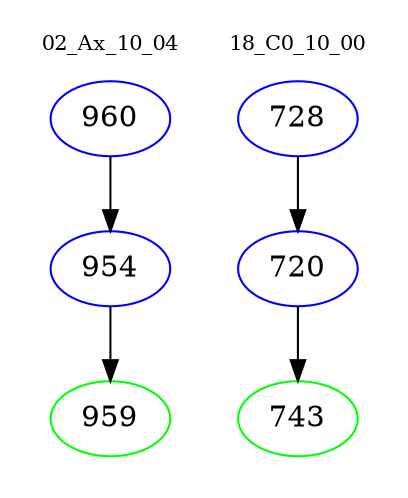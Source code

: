 digraph{
subgraph cluster_0 {
color = white
label = "02_Ax_10_04";
fontsize=10;
T0_960 [label="960", color="blue"]
T0_960 -> T0_954 [color="black"]
T0_954 [label="954", color="blue"]
T0_954 -> T0_959 [color="black"]
T0_959 [label="959", color="green"]
}
subgraph cluster_1 {
color = white
label = "18_C0_10_00";
fontsize=10;
T1_728 [label="728", color="blue"]
T1_728 -> T1_720 [color="black"]
T1_720 [label="720", color="blue"]
T1_720 -> T1_743 [color="black"]
T1_743 [label="743", color="green"]
}
}
